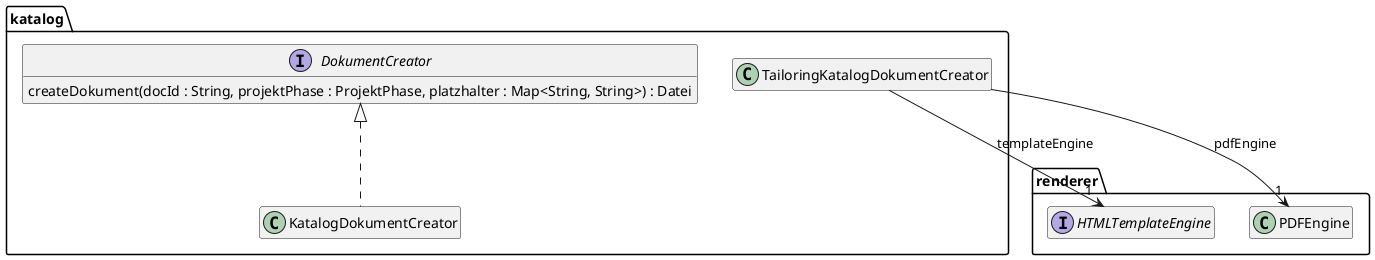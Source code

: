 @startuml Ebene3.png
hide empty members

package renderer {
    interface HTMLTemplateEngine
    class PDFEngine
}

package katalog {

    interface DokumentCreator {
        createDokument(docId : String, projektPhase : ProjektPhase, platzhalter : Map<String, String>) : Datei
    }

    class KatalogDokumentCreator {
    }
    DokumentCreator <|.. KatalogDokumentCreator
    TailoringKatalogDokumentCreator --> "1" HTMLTemplateEngine : templateEngine
    TailoringKatalogDokumentCreator --> "1" PDFEngine : pdfEngine

}
@enduml